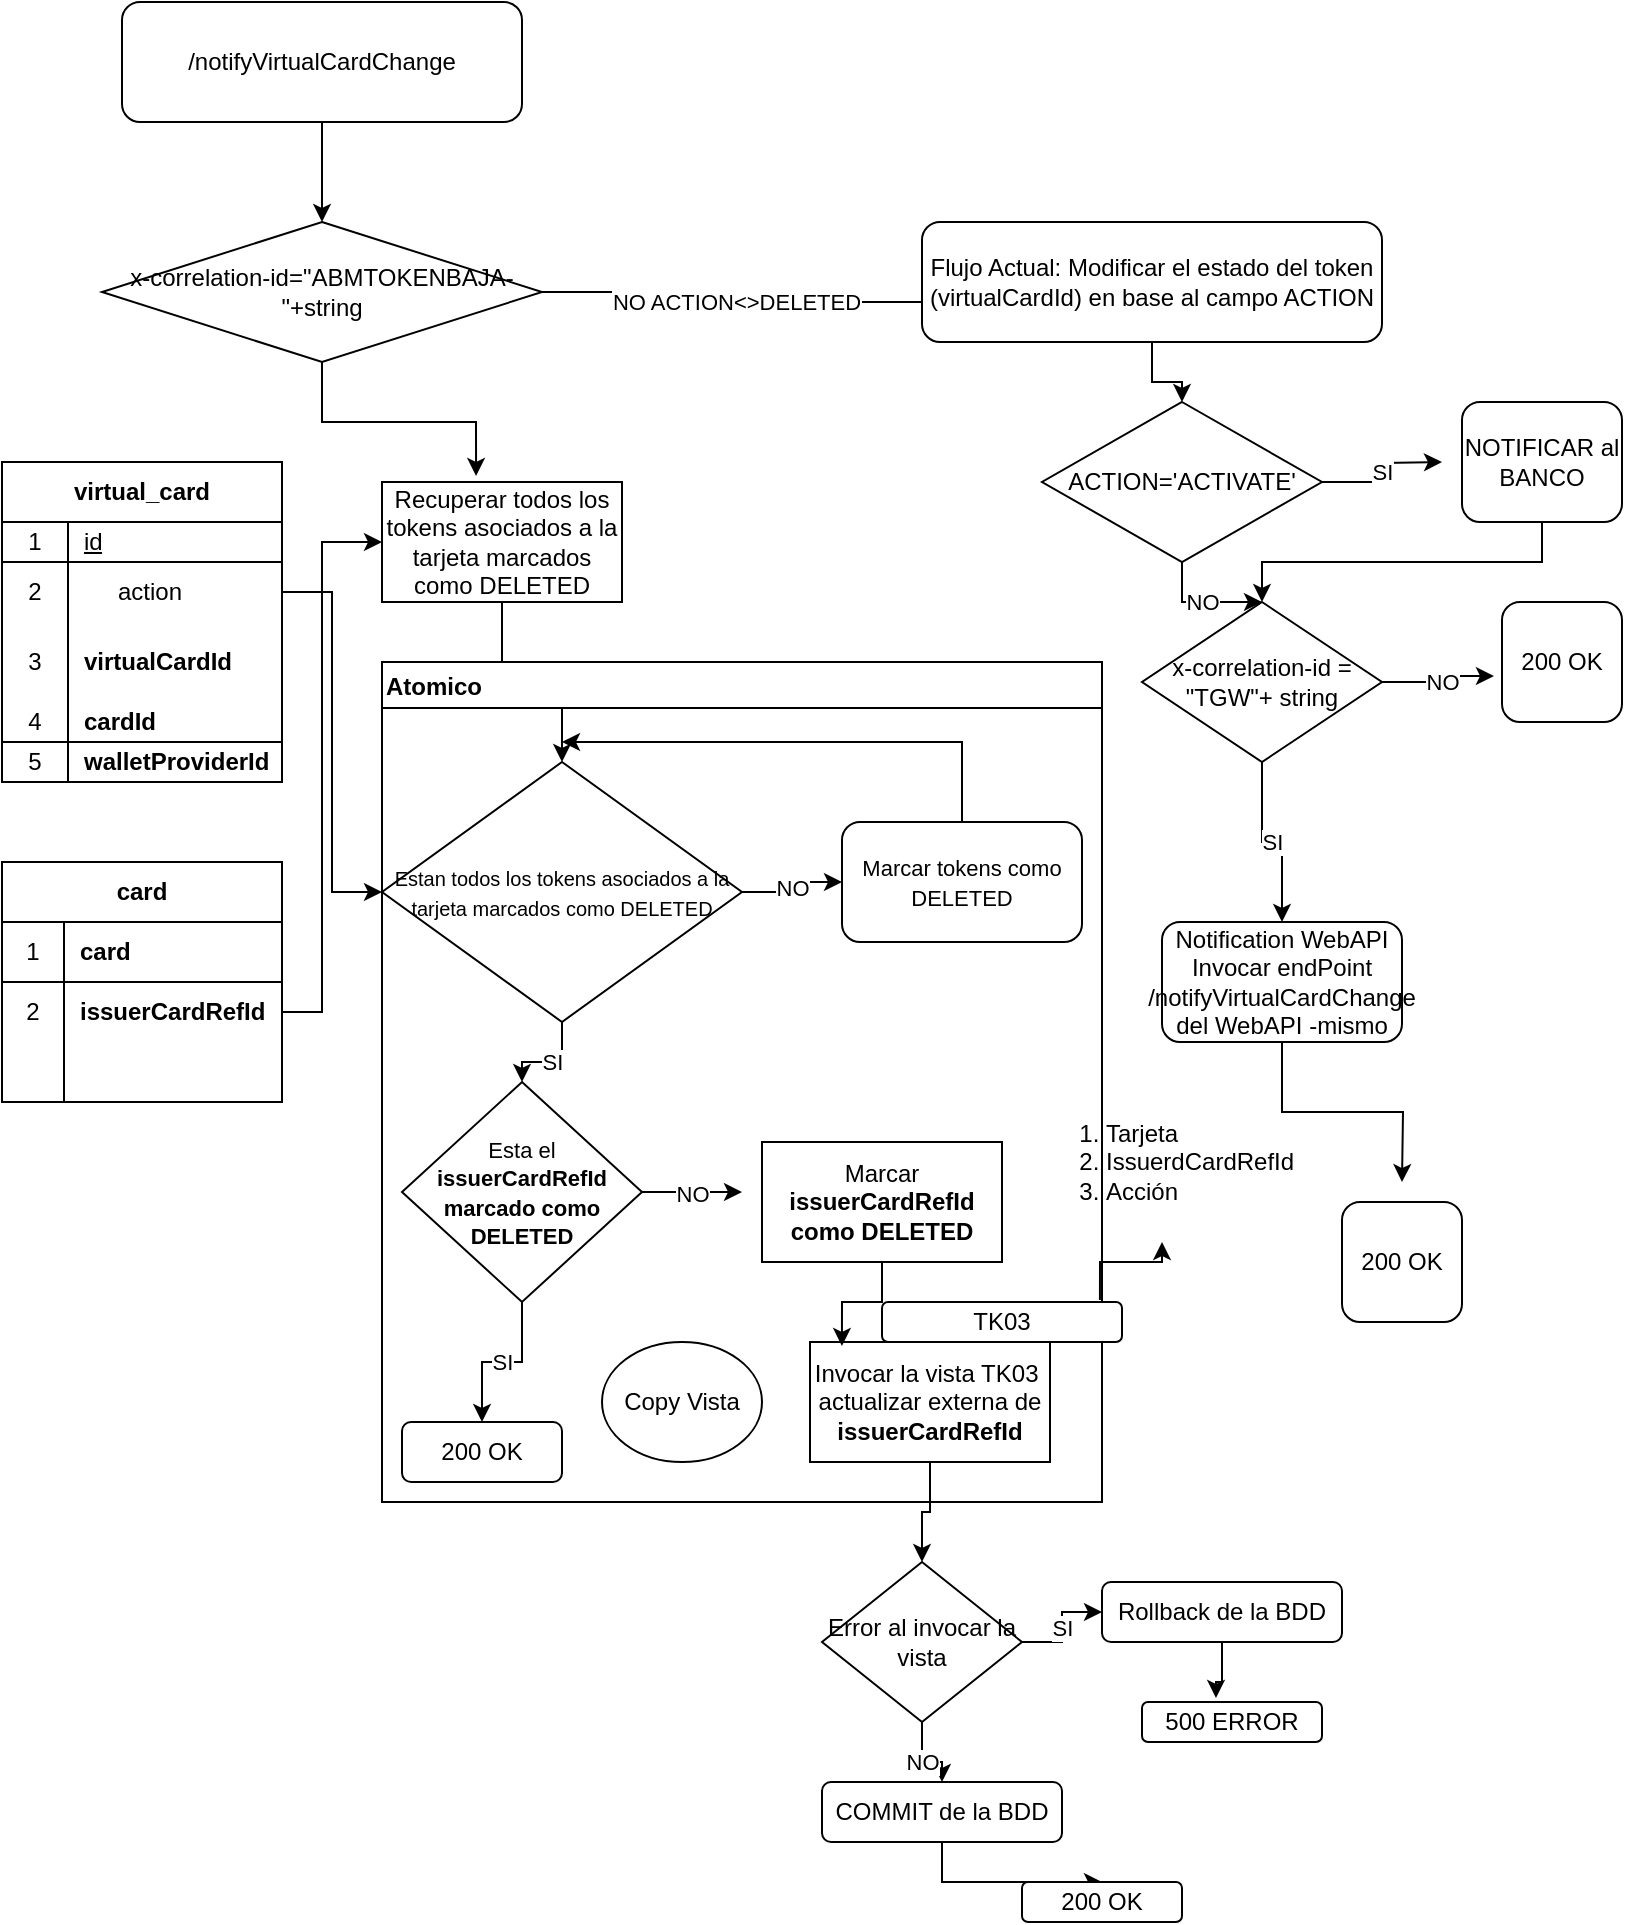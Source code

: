 <mxfile version="14.6.13" type="github">
  <diagram id="C5RBs43oDa-KdzZeNtuy" name="Page-1">
    <mxGraphModel dx="868" dy="451" grid="1" gridSize="10" guides="1" tooltips="1" connect="1" arrows="1" fold="1" page="1" pageScale="1" pageWidth="827" pageHeight="1169" math="0" shadow="0">
      <root>
        <mxCell id="WIyWlLk6GJQsqaUBKTNV-0" />
        <mxCell id="WIyWlLk6GJQsqaUBKTNV-1" parent="WIyWlLk6GJQsqaUBKTNV-0" />
        <mxCell id="OZYTzMEV_BanNfjid-Jm-3" style="edgeStyle=orthogonalEdgeStyle;rounded=0;orthogonalLoop=1;jettySize=auto;html=1;entryX=0.5;entryY=0;entryDx=0;entryDy=0;" parent="WIyWlLk6GJQsqaUBKTNV-1" source="OZYTzMEV_BanNfjid-Jm-1" target="OZYTzMEV_BanNfjid-Jm-2" edge="1">
          <mxGeometry relative="1" as="geometry" />
        </mxCell>
        <mxCell id="OZYTzMEV_BanNfjid-Jm-1" value="/notifyVirtualCardChange" style="rounded=1;whiteSpace=wrap;html=1;" parent="WIyWlLk6GJQsqaUBKTNV-1" vertex="1">
          <mxGeometry x="70" y="10" width="200" height="60" as="geometry" />
        </mxCell>
        <mxCell id="OZYTzMEV_BanNfjid-Jm-5" value="NO ACTION&amp;lt;&amp;gt;DELETED" style="edgeStyle=orthogonalEdgeStyle;rounded=0;orthogonalLoop=1;jettySize=auto;html=1;entryX=0.043;entryY=0.667;entryDx=0;entryDy=0;entryPerimeter=0;" parent="WIyWlLk6GJQsqaUBKTNV-1" source="OZYTzMEV_BanNfjid-Jm-2" target="OZYTzMEV_BanNfjid-Jm-4" edge="1">
          <mxGeometry relative="1" as="geometry" />
        </mxCell>
        <mxCell id="OZYTzMEV_BanNfjid-Jm-33" style="edgeStyle=orthogonalEdgeStyle;rounded=0;orthogonalLoop=1;jettySize=auto;html=1;entryX=0.392;entryY=-0.05;entryDx=0;entryDy=0;entryPerimeter=0;" parent="WIyWlLk6GJQsqaUBKTNV-1" source="OZYTzMEV_BanNfjid-Jm-2" target="OZYTzMEV_BanNfjid-Jm-6" edge="1">
          <mxGeometry relative="1" as="geometry" />
        </mxCell>
        <mxCell id="OZYTzMEV_BanNfjid-Jm-2" value="x-correlation-id=&quot;ABMTOKENBAJA-&quot;+string" style="rhombus;whiteSpace=wrap;html=1;" parent="WIyWlLk6GJQsqaUBKTNV-1" vertex="1">
          <mxGeometry x="60" y="120" width="220" height="70" as="geometry" />
        </mxCell>
        <mxCell id="OZYTzMEV_BanNfjid-Jm-82" style="edgeStyle=orthogonalEdgeStyle;rounded=0;orthogonalLoop=1;jettySize=auto;html=1;entryX=0.5;entryY=0;entryDx=0;entryDy=0;" parent="WIyWlLk6GJQsqaUBKTNV-1" source="OZYTzMEV_BanNfjid-Jm-4" target="OZYTzMEV_BanNfjid-Jm-81" edge="1">
          <mxGeometry relative="1" as="geometry" />
        </mxCell>
        <mxCell id="OZYTzMEV_BanNfjid-Jm-4" value="Flujo Actual: Modificar el estado del token (virtualCardId) en base al campo ACTION" style="rounded=1;whiteSpace=wrap;html=1;" parent="WIyWlLk6GJQsqaUBKTNV-1" vertex="1">
          <mxGeometry x="470" y="120" width="230" height="60" as="geometry" />
        </mxCell>
        <mxCell id="OZYTzMEV_BanNfjid-Jm-48" style="edgeStyle=orthogonalEdgeStyle;rounded=0;orthogonalLoop=1;jettySize=auto;html=1;entryX=0.5;entryY=0;entryDx=0;entryDy=0;" parent="WIyWlLk6GJQsqaUBKTNV-1" source="OZYTzMEV_BanNfjid-Jm-6" target="OZYTzMEV_BanNfjid-Jm-46" edge="1">
          <mxGeometry relative="1" as="geometry" />
        </mxCell>
        <mxCell id="OZYTzMEV_BanNfjid-Jm-6" value="Recuperar todos los tokens asociados a la tarjeta marcados como DELETED" style="whiteSpace=wrap;html=1;" parent="WIyWlLk6GJQsqaUBKTNV-1" vertex="1">
          <mxGeometry x="200" y="250" width="120" height="60" as="geometry" />
        </mxCell>
        <mxCell id="OZYTzMEV_BanNfjid-Jm-8" value="virtual_card" style="shape=table;html=1;whiteSpace=wrap;startSize=30;container=1;collapsible=0;childLayout=tableLayout;fixedRows=1;rowLines=0;fontStyle=1;align=center;" parent="WIyWlLk6GJQsqaUBKTNV-1" vertex="1">
          <mxGeometry x="10" y="240" width="140" height="160" as="geometry" />
        </mxCell>
        <mxCell id="OZYTzMEV_BanNfjid-Jm-9" value="" style="shape=partialRectangle;html=1;whiteSpace=wrap;collapsible=0;dropTarget=0;pointerEvents=0;fillColor=none;top=0;left=0;bottom=1;right=0;points=[[0,0.5],[1,0.5]];portConstraint=eastwest;" parent="OZYTzMEV_BanNfjid-Jm-8" vertex="1">
          <mxGeometry y="30" width="140" height="20" as="geometry" />
        </mxCell>
        <mxCell id="OZYTzMEV_BanNfjid-Jm-10" value="1" style="shape=partialRectangle;html=1;whiteSpace=wrap;connectable=0;fillColor=none;top=0;left=0;bottom=0;right=0;overflow=hidden;" parent="OZYTzMEV_BanNfjid-Jm-9" vertex="1">
          <mxGeometry width="33" height="20" as="geometry" />
        </mxCell>
        <mxCell id="OZYTzMEV_BanNfjid-Jm-11" value="&lt;u&gt;id&lt;/u&gt;" style="shape=partialRectangle;html=1;whiteSpace=wrap;connectable=0;fillColor=none;top=0;left=0;bottom=0;right=0;align=left;spacingLeft=6;overflow=hidden;" parent="OZYTzMEV_BanNfjid-Jm-9" vertex="1">
          <mxGeometry x="33" width="107" height="20" as="geometry" />
        </mxCell>
        <mxCell id="OZYTzMEV_BanNfjid-Jm-12" value="" style="shape=partialRectangle;html=1;whiteSpace=wrap;collapsible=0;dropTarget=0;pointerEvents=0;fillColor=none;top=0;left=0;bottom=0;right=0;points=[[0,0.5],[1,0.5]];portConstraint=eastwest;" parent="OZYTzMEV_BanNfjid-Jm-8" vertex="1">
          <mxGeometry y="50" width="140" height="30" as="geometry" />
        </mxCell>
        <mxCell id="OZYTzMEV_BanNfjid-Jm-13" value="2" style="shape=partialRectangle;html=1;whiteSpace=wrap;connectable=0;fillColor=none;top=0;left=0;bottom=0;right=0;overflow=hidden;" parent="OZYTzMEV_BanNfjid-Jm-12" vertex="1">
          <mxGeometry width="33" height="30" as="geometry" />
        </mxCell>
        <mxCell id="OZYTzMEV_BanNfjid-Jm-14" value="&lt;table&gt;&lt;tbody&gt;&lt;tr&gt;&lt;td style=&quot;border-left-style: none ; border-top-style: none ; border-right-style: none ; border-bottom-style: none ; padding-left: 15px&quot;&gt;action&lt;/td&gt;&lt;/tr&gt;&lt;/tbody&gt;&lt;/table&gt;" style="shape=partialRectangle;html=1;whiteSpace=wrap;connectable=0;fillColor=none;top=0;left=0;bottom=0;right=0;align=left;spacingLeft=6;overflow=hidden;" parent="OZYTzMEV_BanNfjid-Jm-12" vertex="1">
          <mxGeometry x="33" width="107" height="30" as="geometry" />
        </mxCell>
        <mxCell id="OZYTzMEV_BanNfjid-Jm-15" value="" style="shape=partialRectangle;html=1;whiteSpace=wrap;collapsible=0;dropTarget=0;pointerEvents=0;fillColor=none;top=0;left=0;bottom=0;right=0;points=[[0,0.5],[1,0.5]];portConstraint=eastwest;" parent="OZYTzMEV_BanNfjid-Jm-8" vertex="1">
          <mxGeometry y="80" width="140" height="40" as="geometry" />
        </mxCell>
        <mxCell id="OZYTzMEV_BanNfjid-Jm-16" value="3" style="shape=partialRectangle;html=1;whiteSpace=wrap;connectable=0;fillColor=none;top=0;left=0;bottom=0;right=0;overflow=hidden;" parent="OZYTzMEV_BanNfjid-Jm-15" vertex="1">
          <mxGeometry width="33" height="40" as="geometry" />
        </mxCell>
        <mxCell id="OZYTzMEV_BanNfjid-Jm-17" value="&lt;b&gt;virtualCardId&lt;/b&gt;" style="shape=partialRectangle;html=1;whiteSpace=wrap;connectable=0;fillColor=none;top=0;left=0;bottom=0;right=0;align=left;spacingLeft=6;overflow=hidden;" parent="OZYTzMEV_BanNfjid-Jm-15" vertex="1">
          <mxGeometry x="33" width="107" height="40" as="geometry" />
        </mxCell>
        <mxCell id="OZYTzMEV_BanNfjid-Jm-25" style="shape=partialRectangle;html=1;whiteSpace=wrap;collapsible=0;dropTarget=0;pointerEvents=0;fillColor=none;top=0;left=0;bottom=1;right=0;points=[[0,0.5],[1,0.5]];portConstraint=eastwest;" parent="OZYTzMEV_BanNfjid-Jm-8" vertex="1">
          <mxGeometry y="120" width="140" height="20" as="geometry" />
        </mxCell>
        <mxCell id="OZYTzMEV_BanNfjid-Jm-26" value="4" style="shape=partialRectangle;html=1;whiteSpace=wrap;connectable=0;fillColor=none;top=0;left=0;bottom=0;right=0;overflow=hidden;" parent="OZYTzMEV_BanNfjid-Jm-25" vertex="1">
          <mxGeometry width="33" height="20" as="geometry" />
        </mxCell>
        <mxCell id="OZYTzMEV_BanNfjid-Jm-27" value="&lt;b&gt;cardId&lt;/b&gt;" style="shape=partialRectangle;html=1;whiteSpace=wrap;connectable=0;fillColor=none;top=0;left=0;bottom=0;right=0;align=left;spacingLeft=6;overflow=hidden;" parent="OZYTzMEV_BanNfjid-Jm-25" vertex="1">
          <mxGeometry x="33" width="107" height="20" as="geometry" />
        </mxCell>
        <mxCell id="OZYTzMEV_BanNfjid-Jm-22" style="shape=partialRectangle;html=1;whiteSpace=wrap;collapsible=0;dropTarget=0;pointerEvents=0;fillColor=none;top=0;left=0;bottom=1;right=0;points=[[0,0.5],[1,0.5]];portConstraint=eastwest;" parent="OZYTzMEV_BanNfjid-Jm-8" vertex="1">
          <mxGeometry y="140" width="140" height="20" as="geometry" />
        </mxCell>
        <mxCell id="OZYTzMEV_BanNfjid-Jm-23" value="5" style="shape=partialRectangle;html=1;whiteSpace=wrap;connectable=0;fillColor=none;top=0;left=0;bottom=0;right=0;overflow=hidden;" parent="OZYTzMEV_BanNfjid-Jm-22" vertex="1">
          <mxGeometry width="33" height="20" as="geometry" />
        </mxCell>
        <mxCell id="OZYTzMEV_BanNfjid-Jm-24" value="&lt;b&gt;walletProviderId&lt;/b&gt;" style="shape=partialRectangle;html=1;whiteSpace=wrap;connectable=0;fillColor=none;top=0;left=0;bottom=0;right=0;align=left;spacingLeft=6;overflow=hidden;" parent="OZYTzMEV_BanNfjid-Jm-22" vertex="1">
          <mxGeometry x="33" width="107" height="20" as="geometry" />
        </mxCell>
        <mxCell id="OZYTzMEV_BanNfjid-Jm-32" style="edgeStyle=orthogonalEdgeStyle;rounded=0;orthogonalLoop=1;jettySize=auto;html=1;exitX=1;exitY=0.5;exitDx=0;exitDy=0;" parent="WIyWlLk6GJQsqaUBKTNV-1" source="OZYTzMEV_BanNfjid-Jm-38" target="OZYTzMEV_BanNfjid-Jm-6" edge="1">
          <mxGeometry relative="1" as="geometry">
            <Array as="points">
              <mxPoint x="170" y="515" />
              <mxPoint x="170" y="280" />
            </Array>
          </mxGeometry>
        </mxCell>
        <mxCell id="OZYTzMEV_BanNfjid-Jm-34" value="&lt;b&gt;card&lt;/b&gt;" style="shape=table;html=1;whiteSpace=wrap;startSize=30;container=1;collapsible=0;childLayout=tableLayout;fixedRows=1;rowLines=0;fontStyle=1;align=center;" parent="WIyWlLk6GJQsqaUBKTNV-1" vertex="1">
          <mxGeometry x="10" y="440" width="140" height="120" as="geometry" />
        </mxCell>
        <mxCell id="OZYTzMEV_BanNfjid-Jm-35" value="" style="shape=partialRectangle;html=1;whiteSpace=wrap;collapsible=0;dropTarget=0;pointerEvents=0;fillColor=none;top=0;left=0;bottom=1;right=0;points=[[0,0.5],[1,0.5]];portConstraint=eastwest;" parent="OZYTzMEV_BanNfjid-Jm-34" vertex="1">
          <mxGeometry y="30" width="140" height="30" as="geometry" />
        </mxCell>
        <mxCell id="OZYTzMEV_BanNfjid-Jm-36" value="1" style="shape=partialRectangle;html=1;whiteSpace=wrap;connectable=0;fillColor=none;top=0;left=0;bottom=0;right=0;overflow=hidden;" parent="OZYTzMEV_BanNfjid-Jm-35" vertex="1">
          <mxGeometry width="31" height="30" as="geometry" />
        </mxCell>
        <mxCell id="OZYTzMEV_BanNfjid-Jm-37" value="&lt;b&gt;card&lt;/b&gt;" style="shape=partialRectangle;html=1;whiteSpace=wrap;connectable=0;fillColor=none;top=0;left=0;bottom=0;right=0;align=left;spacingLeft=6;overflow=hidden;" parent="OZYTzMEV_BanNfjid-Jm-35" vertex="1">
          <mxGeometry x="31" width="109" height="30" as="geometry" />
        </mxCell>
        <mxCell id="OZYTzMEV_BanNfjid-Jm-38" value="" style="shape=partialRectangle;html=1;whiteSpace=wrap;collapsible=0;dropTarget=0;pointerEvents=0;fillColor=none;top=0;left=0;bottom=0;right=0;points=[[0,0.5],[1,0.5]];portConstraint=eastwest;" parent="OZYTzMEV_BanNfjid-Jm-34" vertex="1">
          <mxGeometry y="60" width="140" height="30" as="geometry" />
        </mxCell>
        <mxCell id="OZYTzMEV_BanNfjid-Jm-39" value="2" style="shape=partialRectangle;html=1;whiteSpace=wrap;connectable=0;fillColor=none;top=0;left=0;bottom=0;right=0;overflow=hidden;" parent="OZYTzMEV_BanNfjid-Jm-38" vertex="1">
          <mxGeometry width="31" height="30" as="geometry" />
        </mxCell>
        <mxCell id="OZYTzMEV_BanNfjid-Jm-40" value="&lt;b&gt;issuerCardRefId&lt;/b&gt;" style="shape=partialRectangle;html=1;whiteSpace=wrap;connectable=0;fillColor=none;top=0;left=0;bottom=0;right=0;align=left;spacingLeft=6;overflow=hidden;" parent="OZYTzMEV_BanNfjid-Jm-38" vertex="1">
          <mxGeometry x="31" width="109" height="30" as="geometry" />
        </mxCell>
        <mxCell id="OZYTzMEV_BanNfjid-Jm-41" value="" style="shape=partialRectangle;html=1;whiteSpace=wrap;collapsible=0;dropTarget=0;pointerEvents=0;fillColor=none;top=0;left=0;bottom=0;right=0;points=[[0,0.5],[1,0.5]];portConstraint=eastwest;" parent="OZYTzMEV_BanNfjid-Jm-34" vertex="1">
          <mxGeometry y="90" width="140" height="30" as="geometry" />
        </mxCell>
        <mxCell id="OZYTzMEV_BanNfjid-Jm-42" value="" style="shape=partialRectangle;html=1;whiteSpace=wrap;connectable=0;fillColor=none;top=0;left=0;bottom=0;right=0;overflow=hidden;" parent="OZYTzMEV_BanNfjid-Jm-41" vertex="1">
          <mxGeometry width="31" height="30" as="geometry" />
        </mxCell>
        <mxCell id="OZYTzMEV_BanNfjid-Jm-43" value="" style="shape=partialRectangle;html=1;whiteSpace=wrap;connectable=0;fillColor=none;top=0;left=0;bottom=0;right=0;align=left;spacingLeft=6;overflow=hidden;" parent="OZYTzMEV_BanNfjid-Jm-41" vertex="1">
          <mxGeometry x="31" width="109" height="30" as="geometry" />
        </mxCell>
        <mxCell id="OZYTzMEV_BanNfjid-Jm-45" value="Atomico" style="swimlane;align=left;" parent="WIyWlLk6GJQsqaUBKTNV-1" vertex="1">
          <mxGeometry x="200" y="340" width="360" height="420" as="geometry" />
        </mxCell>
        <mxCell id="OZYTzMEV_BanNfjid-Jm-50" value="NO" style="edgeStyle=orthogonalEdgeStyle;rounded=0;orthogonalLoop=1;jettySize=auto;html=1;entryX=0;entryY=0.5;entryDx=0;entryDy=0;" parent="OZYTzMEV_BanNfjid-Jm-45" source="OZYTzMEV_BanNfjid-Jm-46" target="OZYTzMEV_BanNfjid-Jm-49" edge="1">
          <mxGeometry relative="1" as="geometry" />
        </mxCell>
        <mxCell id="OZYTzMEV_BanNfjid-Jm-46" value="&lt;font style=&quot;font-size: 10px&quot;&gt;Estan todos los tokens asociados a la tarjeta marcados como DELETED&lt;/font&gt;" style="rhombus;whiteSpace=wrap;html=1;align=center;" parent="OZYTzMEV_BanNfjid-Jm-45" vertex="1">
          <mxGeometry y="50" width="180" height="130" as="geometry" />
        </mxCell>
        <mxCell id="OZYTzMEV_BanNfjid-Jm-49" value="&lt;font style=&quot;font-size: 11px&quot;&gt;Marcar tokens como DELETED&lt;/font&gt;" style="rounded=1;whiteSpace=wrap;html=1;align=center;" parent="OZYTzMEV_BanNfjid-Jm-45" vertex="1">
          <mxGeometry x="230" y="80" width="120" height="60" as="geometry" />
        </mxCell>
        <mxCell id="OZYTzMEV_BanNfjid-Jm-57" value="Invocar la vista TK03&amp;nbsp; actualizar externa de &lt;b&gt;issuerCardRefId&lt;/b&gt;" style="whiteSpace=wrap;html=1;align=center;" parent="OZYTzMEV_BanNfjid-Jm-45" vertex="1">
          <mxGeometry x="214" y="340" width="120" height="60" as="geometry" />
        </mxCell>
        <mxCell id="OZYTzMEV_BanNfjid-Jm-62" value="TK03" style="rounded=1;whiteSpace=wrap;html=1;align=center;" parent="OZYTzMEV_BanNfjid-Jm-45" vertex="1">
          <mxGeometry x="250" y="320" width="120" height="20" as="geometry" />
        </mxCell>
        <mxCell id="OZYTzMEV_BanNfjid-Jm-47" style="edgeStyle=orthogonalEdgeStyle;rounded=0;orthogonalLoop=1;jettySize=auto;html=1;entryX=0;entryY=0.5;entryDx=0;entryDy=0;" parent="WIyWlLk6GJQsqaUBKTNV-1" source="OZYTzMEV_BanNfjid-Jm-12" target="OZYTzMEV_BanNfjid-Jm-46" edge="1">
          <mxGeometry relative="1" as="geometry" />
        </mxCell>
        <mxCell id="OZYTzMEV_BanNfjid-Jm-51" style="edgeStyle=orthogonalEdgeStyle;rounded=0;orthogonalLoop=1;jettySize=auto;html=1;" parent="WIyWlLk6GJQsqaUBKTNV-1" source="OZYTzMEV_BanNfjid-Jm-49" edge="1">
          <mxGeometry relative="1" as="geometry">
            <mxPoint x="290" y="380" as="targetPoint" />
            <Array as="points">
              <mxPoint x="490" y="380" />
            </Array>
          </mxGeometry>
        </mxCell>
        <mxCell id="OZYTzMEV_BanNfjid-Jm-55" value="SI" style="edgeStyle=orthogonalEdgeStyle;rounded=0;orthogonalLoop=1;jettySize=auto;html=1;exitX=0.5;exitY=1;exitDx=0;exitDy=0;entryX=0.5;entryY=0;entryDx=0;entryDy=0;" parent="WIyWlLk6GJQsqaUBKTNV-1" source="OZYTzMEV_BanNfjid-Jm-52" target="OZYTzMEV_BanNfjid-Jm-54" edge="1">
          <mxGeometry relative="1" as="geometry" />
        </mxCell>
        <mxCell id="OZYTzMEV_BanNfjid-Jm-66" value="NO" style="edgeStyle=orthogonalEdgeStyle;rounded=0;orthogonalLoop=1;jettySize=auto;html=1;" parent="WIyWlLk6GJQsqaUBKTNV-1" source="OZYTzMEV_BanNfjid-Jm-52" edge="1">
          <mxGeometry relative="1" as="geometry">
            <mxPoint x="380" y="605" as="targetPoint" />
          </mxGeometry>
        </mxCell>
        <mxCell id="OZYTzMEV_BanNfjid-Jm-52" value="&lt;font style=&quot;font-size: 11px&quot;&gt;Esta el &lt;b&gt;issuerCardRefId marcado como DELETED&lt;br&gt;&lt;/b&gt;&lt;/font&gt;" style="rhombus;whiteSpace=wrap;html=1;align=center;" parent="WIyWlLk6GJQsqaUBKTNV-1" vertex="1">
          <mxGeometry x="210" y="550" width="120" height="110" as="geometry" />
        </mxCell>
        <mxCell id="OZYTzMEV_BanNfjid-Jm-53" value="SI" style="edgeStyle=orthogonalEdgeStyle;rounded=0;orthogonalLoop=1;jettySize=auto;html=1;entryX=0.5;entryY=0;entryDx=0;entryDy=0;" parent="WIyWlLk6GJQsqaUBKTNV-1" source="OZYTzMEV_BanNfjid-Jm-46" target="OZYTzMEV_BanNfjid-Jm-52" edge="1">
          <mxGeometry relative="1" as="geometry" />
        </mxCell>
        <mxCell id="OZYTzMEV_BanNfjid-Jm-54" value="200 OK" style="rounded=1;whiteSpace=wrap;html=1;align=center;" parent="WIyWlLk6GJQsqaUBKTNV-1" vertex="1">
          <mxGeometry x="210" y="720" width="80" height="30" as="geometry" />
        </mxCell>
        <mxCell id="OZYTzMEV_BanNfjid-Jm-56" value="Copy Vista" style="ellipse;whiteSpace=wrap;html=1;align=center;" parent="WIyWlLk6GJQsqaUBKTNV-1" vertex="1">
          <mxGeometry x="310" y="680" width="80" height="60" as="geometry" />
        </mxCell>
        <mxCell id="OZYTzMEV_BanNfjid-Jm-67" style="edgeStyle=orthogonalEdgeStyle;rounded=0;orthogonalLoop=1;jettySize=auto;html=1;entryX=0.133;entryY=0.033;entryDx=0;entryDy=0;entryPerimeter=0;" parent="WIyWlLk6GJQsqaUBKTNV-1" source="OZYTzMEV_BanNfjid-Jm-58" target="OZYTzMEV_BanNfjid-Jm-57" edge="1">
          <mxGeometry relative="1" as="geometry" />
        </mxCell>
        <mxCell id="OZYTzMEV_BanNfjid-Jm-58" value="&lt;div&gt;Marcar &lt;b&gt;issuerCardRefId&lt;/b&gt;&lt;/div&gt;&lt;div&gt;&lt;b&gt;como DELETED&lt;br&gt;&lt;/b&gt;&lt;/div&gt;" style="whiteSpace=wrap;html=1;align=center;" parent="WIyWlLk6GJQsqaUBKTNV-1" vertex="1">
          <mxGeometry x="390" y="580" width="120" height="60" as="geometry" />
        </mxCell>
        <mxCell id="OZYTzMEV_BanNfjid-Jm-61" value="&lt;div align=&quot;left&quot;&gt;&lt;ol&gt;&lt;li&gt;&lt;div&gt;&lt;span lang=&quot;ES-AR&quot;&gt;Tarjeta&lt;/span&gt;&lt;/div&gt;&lt;/li&gt;&lt;li&gt;&lt;span lang=&quot;ES-AR&quot;&gt;IssuerdCardRefId&lt;/span&gt;&lt;/li&gt;&lt;li&gt;&lt;div&gt;&lt;span lang=&quot;ES-AR&quot;&gt;Acción&lt;/span&gt;&lt;/div&gt;&lt;/li&gt;&lt;/ol&gt;&lt;/div&gt;" style="text;strokeColor=none;fillColor=none;html=1;whiteSpace=wrap;verticalAlign=middle;overflow=hidden;align=left;" parent="WIyWlLk6GJQsqaUBKTNV-1" vertex="1">
          <mxGeometry x="520" y="550" width="140" height="80" as="geometry" />
        </mxCell>
        <mxCell id="OZYTzMEV_BanNfjid-Jm-64" style="edgeStyle=orthogonalEdgeStyle;rounded=0;orthogonalLoop=1;jettySize=auto;html=1;exitX=0.908;exitY=-0.05;exitDx=0;exitDy=0;exitPerimeter=0;" parent="WIyWlLk6GJQsqaUBKTNV-1" source="OZYTzMEV_BanNfjid-Jm-62" target="OZYTzMEV_BanNfjid-Jm-61" edge="1">
          <mxGeometry relative="1" as="geometry" />
        </mxCell>
        <mxCell id="OZYTzMEV_BanNfjid-Jm-76" value="SI" style="edgeStyle=orthogonalEdgeStyle;rounded=0;orthogonalLoop=1;jettySize=auto;html=1;entryX=0;entryY=0.5;entryDx=0;entryDy=0;" parent="WIyWlLk6GJQsqaUBKTNV-1" source="OZYTzMEV_BanNfjid-Jm-68" target="OZYTzMEV_BanNfjid-Jm-70" edge="1">
          <mxGeometry relative="1" as="geometry" />
        </mxCell>
        <mxCell id="OZYTzMEV_BanNfjid-Jm-80" value="NO" style="edgeStyle=orthogonalEdgeStyle;rounded=0;orthogonalLoop=1;jettySize=auto;html=1;exitX=0.5;exitY=1;exitDx=0;exitDy=0;" parent="WIyWlLk6GJQsqaUBKTNV-1" source="OZYTzMEV_BanNfjid-Jm-68" target="OZYTzMEV_BanNfjid-Jm-77" edge="1">
          <mxGeometry relative="1" as="geometry" />
        </mxCell>
        <mxCell id="OZYTzMEV_BanNfjid-Jm-68" value="Error al invocar la vista" style="rhombus;whiteSpace=wrap;html=1;align=center;" parent="WIyWlLk6GJQsqaUBKTNV-1" vertex="1">
          <mxGeometry x="420" y="790" width="100" height="80" as="geometry" />
        </mxCell>
        <mxCell id="OZYTzMEV_BanNfjid-Jm-69" style="edgeStyle=orthogonalEdgeStyle;rounded=0;orthogonalLoop=1;jettySize=auto;html=1;entryX=0.5;entryY=0;entryDx=0;entryDy=0;" parent="WIyWlLk6GJQsqaUBKTNV-1" source="OZYTzMEV_BanNfjid-Jm-57" target="OZYTzMEV_BanNfjid-Jm-68" edge="1">
          <mxGeometry relative="1" as="geometry" />
        </mxCell>
        <mxCell id="OZYTzMEV_BanNfjid-Jm-72" style="edgeStyle=orthogonalEdgeStyle;rounded=0;orthogonalLoop=1;jettySize=auto;html=1;entryX=0.411;entryY=-0.1;entryDx=0;entryDy=0;entryPerimeter=0;" parent="WIyWlLk6GJQsqaUBKTNV-1" source="OZYTzMEV_BanNfjid-Jm-70" target="OZYTzMEV_BanNfjid-Jm-71" edge="1">
          <mxGeometry relative="1" as="geometry" />
        </mxCell>
        <mxCell id="OZYTzMEV_BanNfjid-Jm-70" value="Rollback de la BDD" style="rounded=1;whiteSpace=wrap;html=1;align=center;" parent="WIyWlLk6GJQsqaUBKTNV-1" vertex="1">
          <mxGeometry x="560" y="800" width="120" height="30" as="geometry" />
        </mxCell>
        <mxCell id="OZYTzMEV_BanNfjid-Jm-71" value="500 ERROR" style="rounded=1;whiteSpace=wrap;html=1;align=center;" parent="WIyWlLk6GJQsqaUBKTNV-1" vertex="1">
          <mxGeometry x="580" y="860" width="90" height="20" as="geometry" />
        </mxCell>
        <mxCell id="OZYTzMEV_BanNfjid-Jm-79" style="edgeStyle=orthogonalEdgeStyle;rounded=0;orthogonalLoop=1;jettySize=auto;html=1;entryX=0.5;entryY=0;entryDx=0;entryDy=0;" parent="WIyWlLk6GJQsqaUBKTNV-1" source="OZYTzMEV_BanNfjid-Jm-77" target="OZYTzMEV_BanNfjid-Jm-78" edge="1">
          <mxGeometry relative="1" as="geometry" />
        </mxCell>
        <mxCell id="OZYTzMEV_BanNfjid-Jm-77" value="COMMIT de la BDD" style="rounded=1;whiteSpace=wrap;html=1;align=center;" parent="WIyWlLk6GJQsqaUBKTNV-1" vertex="1">
          <mxGeometry x="420" y="900" width="120" height="30" as="geometry" />
        </mxCell>
        <mxCell id="OZYTzMEV_BanNfjid-Jm-78" value="200 OK" style="rounded=1;whiteSpace=wrap;html=1;align=center;" parent="WIyWlLk6GJQsqaUBKTNV-1" vertex="1">
          <mxGeometry x="520" y="950" width="80" height="20" as="geometry" />
        </mxCell>
        <mxCell id="OZYTzMEV_BanNfjid-Jm-84" value="SI" style="edgeStyle=orthogonalEdgeStyle;rounded=0;orthogonalLoop=1;jettySize=auto;html=1;" parent="WIyWlLk6GJQsqaUBKTNV-1" source="OZYTzMEV_BanNfjid-Jm-81" edge="1">
          <mxGeometry relative="1" as="geometry">
            <mxPoint x="730" y="240" as="targetPoint" />
          </mxGeometry>
        </mxCell>
        <mxCell id="OZYTzMEV_BanNfjid-Jm-88" value="NO" style="edgeStyle=orthogonalEdgeStyle;rounded=0;orthogonalLoop=1;jettySize=auto;html=1;" parent="WIyWlLk6GJQsqaUBKTNV-1" source="OZYTzMEV_BanNfjid-Jm-81" target="OZYTzMEV_BanNfjid-Jm-85" edge="1">
          <mxGeometry relative="1" as="geometry" />
        </mxCell>
        <mxCell id="OZYTzMEV_BanNfjid-Jm-81" value="ACTION=&#39;ACTIVATE&#39;" style="rhombus;whiteSpace=wrap;html=1;align=center;" parent="WIyWlLk6GJQsqaUBKTNV-1" vertex="1">
          <mxGeometry x="530" y="210" width="140" height="80" as="geometry" />
        </mxCell>
        <mxCell id="OZYTzMEV_BanNfjid-Jm-89" style="edgeStyle=orthogonalEdgeStyle;rounded=0;orthogonalLoop=1;jettySize=auto;html=1;" parent="WIyWlLk6GJQsqaUBKTNV-1" source="OZYTzMEV_BanNfjid-Jm-83" target="OZYTzMEV_BanNfjid-Jm-85" edge="1">
          <mxGeometry relative="1" as="geometry">
            <Array as="points">
              <mxPoint x="780" y="290" />
              <mxPoint x="640" y="290" />
            </Array>
          </mxGeometry>
        </mxCell>
        <mxCell id="OZYTzMEV_BanNfjid-Jm-83" value="NOTIFICAR al BANCO" style="rounded=1;whiteSpace=wrap;html=1;align=center;" parent="WIyWlLk6GJQsqaUBKTNV-1" vertex="1">
          <mxGeometry x="740" y="210" width="80" height="60" as="geometry" />
        </mxCell>
        <mxCell id="OZYTzMEV_BanNfjid-Jm-87" value="NO" style="edgeStyle=orthogonalEdgeStyle;rounded=0;orthogonalLoop=1;jettySize=auto;html=1;entryX=-0.067;entryY=0.617;entryDx=0;entryDy=0;entryPerimeter=0;" parent="WIyWlLk6GJQsqaUBKTNV-1" source="OZYTzMEV_BanNfjid-Jm-85" target="OZYTzMEV_BanNfjid-Jm-86" edge="1">
          <mxGeometry relative="1" as="geometry" />
        </mxCell>
        <mxCell id="OZYTzMEV_BanNfjid-Jm-91" value="SI" style="edgeStyle=orthogonalEdgeStyle;rounded=0;orthogonalLoop=1;jettySize=auto;html=1;" parent="WIyWlLk6GJQsqaUBKTNV-1" source="OZYTzMEV_BanNfjid-Jm-85" target="OZYTzMEV_BanNfjid-Jm-90" edge="1">
          <mxGeometry relative="1" as="geometry" />
        </mxCell>
        <mxCell id="OZYTzMEV_BanNfjid-Jm-85" value="x-correlation-id = &quot;TGW&quot;+ string" style="rhombus;whiteSpace=wrap;html=1;align=center;" parent="WIyWlLk6GJQsqaUBKTNV-1" vertex="1">
          <mxGeometry x="580" y="310" width="120" height="80" as="geometry" />
        </mxCell>
        <mxCell id="OZYTzMEV_BanNfjid-Jm-86" value="200 OK" style="rounded=1;whiteSpace=wrap;html=1;align=center;" parent="WIyWlLk6GJQsqaUBKTNV-1" vertex="1">
          <mxGeometry x="760" y="310" width="60" height="60" as="geometry" />
        </mxCell>
        <mxCell id="OZYTzMEV_BanNfjid-Jm-93" style="edgeStyle=orthogonalEdgeStyle;rounded=0;orthogonalLoop=1;jettySize=auto;html=1;" parent="WIyWlLk6GJQsqaUBKTNV-1" source="OZYTzMEV_BanNfjid-Jm-90" edge="1">
          <mxGeometry relative="1" as="geometry">
            <mxPoint x="710" y="600" as="targetPoint" />
          </mxGeometry>
        </mxCell>
        <mxCell id="OZYTzMEV_BanNfjid-Jm-90" value="&lt;div&gt;Notification WebAPI&lt;/div&gt;&lt;div&gt;Invocar endPoint /notifyVirtualCardChange del WebAPI -mismo &lt;br&gt;&lt;/div&gt;" style="rounded=1;whiteSpace=wrap;html=1;align=center;" parent="WIyWlLk6GJQsqaUBKTNV-1" vertex="1">
          <mxGeometry x="590" y="470" width="120" height="60" as="geometry" />
        </mxCell>
        <mxCell id="OZYTzMEV_BanNfjid-Jm-92" value="200 OK" style="rounded=1;whiteSpace=wrap;html=1;align=center;" parent="WIyWlLk6GJQsqaUBKTNV-1" vertex="1">
          <mxGeometry x="680" y="610" width="60" height="60" as="geometry" />
        </mxCell>
      </root>
    </mxGraphModel>
  </diagram>
</mxfile>
